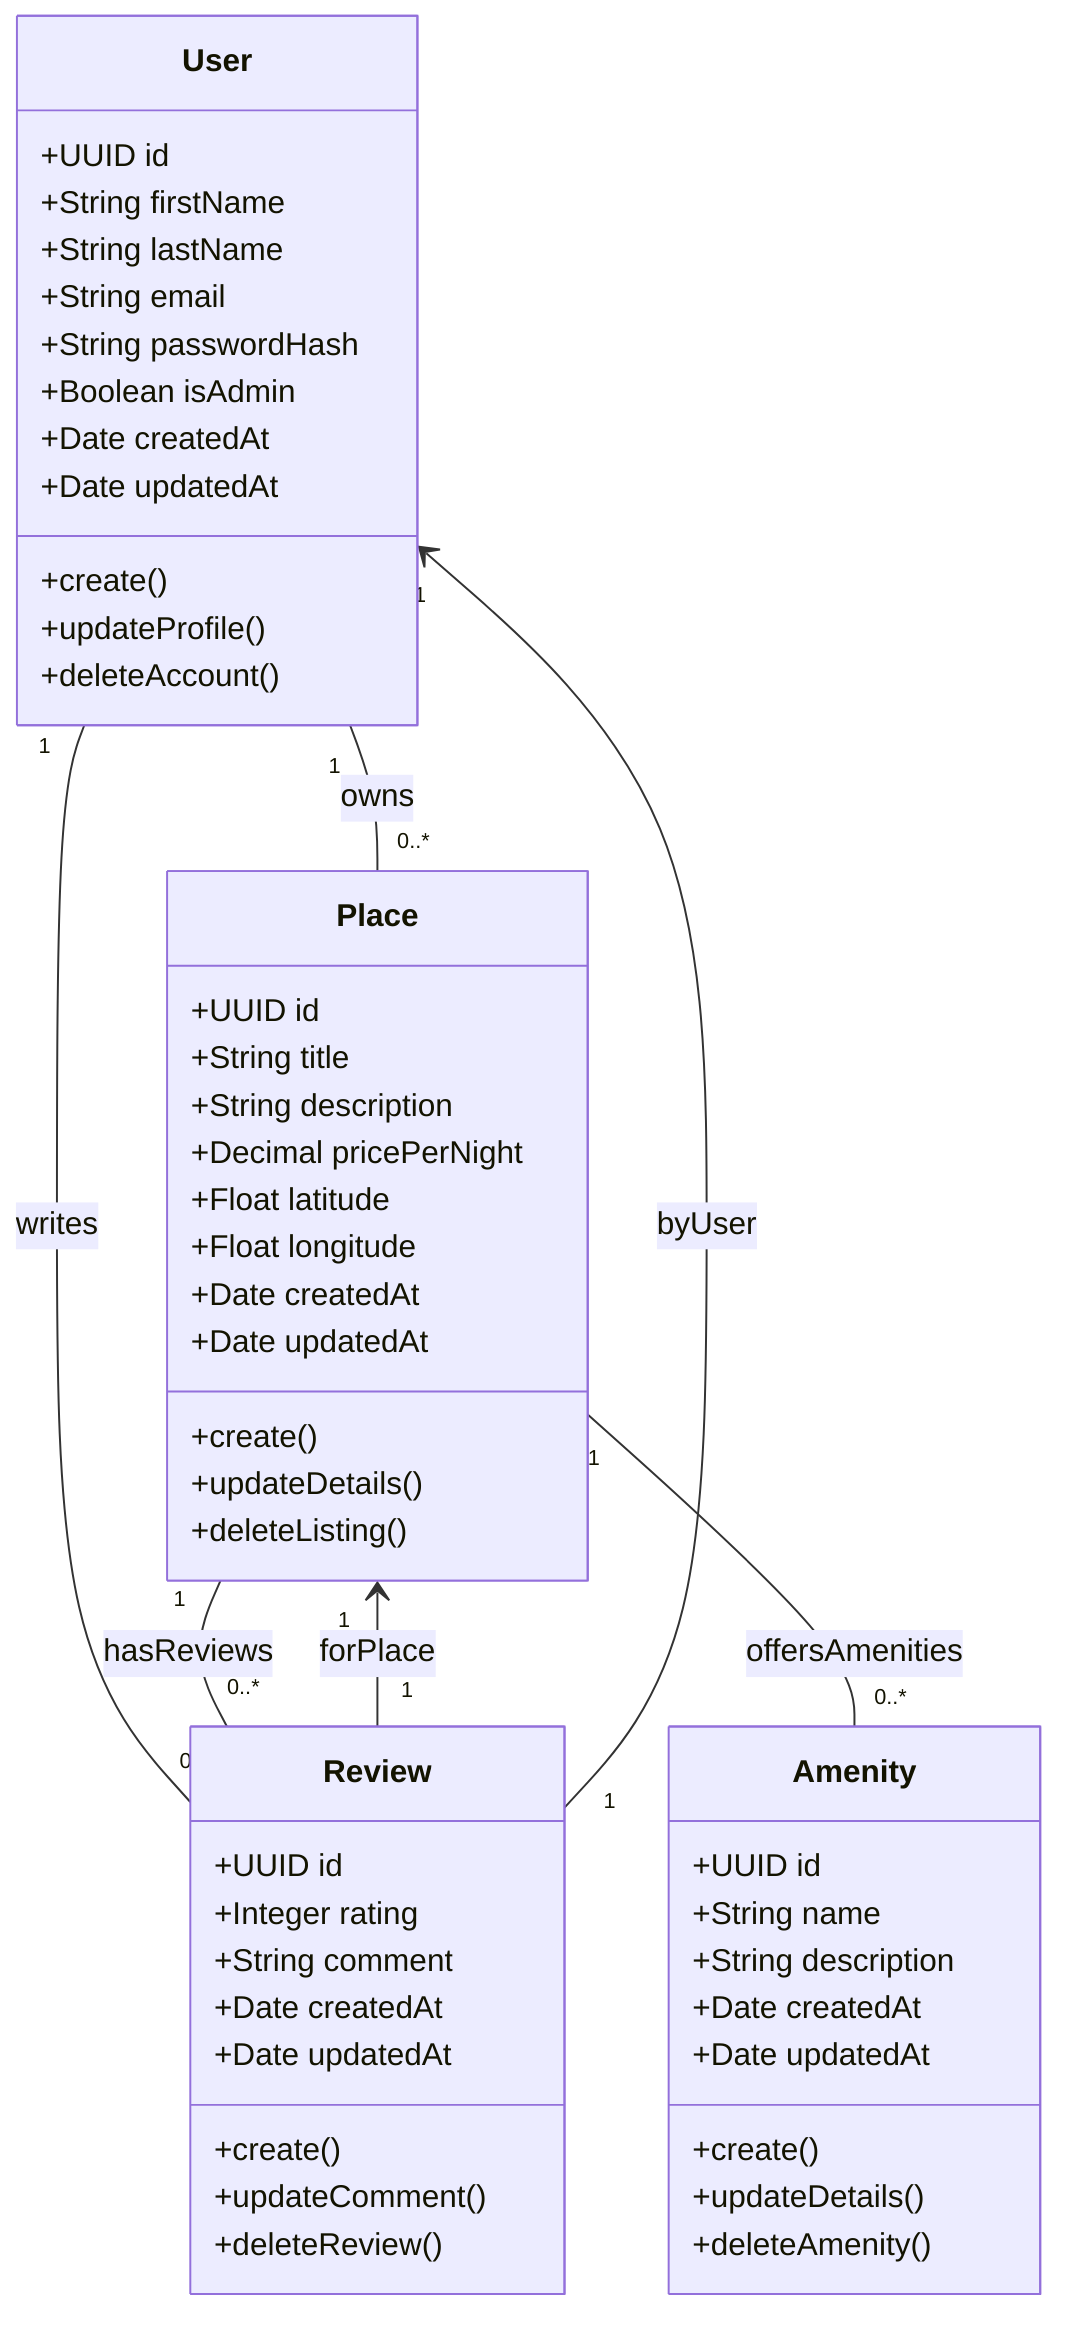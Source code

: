 classDiagram
    class User {
        +UUID id
        +String firstName
        +String lastName
        +String email
        +String passwordHash
        +Boolean isAdmin
        +Date createdAt
        +Date updatedAt
        +create()
        +updateProfile()
        +deleteAccount()
    }
    class Place {
        +UUID id
        +String title
        +String description
        +Decimal pricePerNight
        +Float latitude
        +Float longitude
        +Date createdAt
        +Date updatedAt
        +create()
        +updateDetails()
        +deleteListing()
    }
    class Review {
        +UUID id
        +Integer rating
        +String comment
        +Date createdAt
        +Date updatedAt
        +create()
        +updateComment()
        +deleteReview()
    }
    class Amenity {
        +UUID id
        +String name
        +String description
        +Date createdAt
        +Date updatedAt
        +create()
        +updateDetails()
        +deleteAmenity()
    }

    User "1" -- "0..*" Place       : owns
    User "1" -- "0..*" Review      : writes
    Place "1" -- "0..*" Review     : hasReviews
    Place "1" -- "0..*" Amenity    : offersAmenities
    Review "1" --> "1" Place       : forPlace
    Review "1" --> "1" User        : byUser